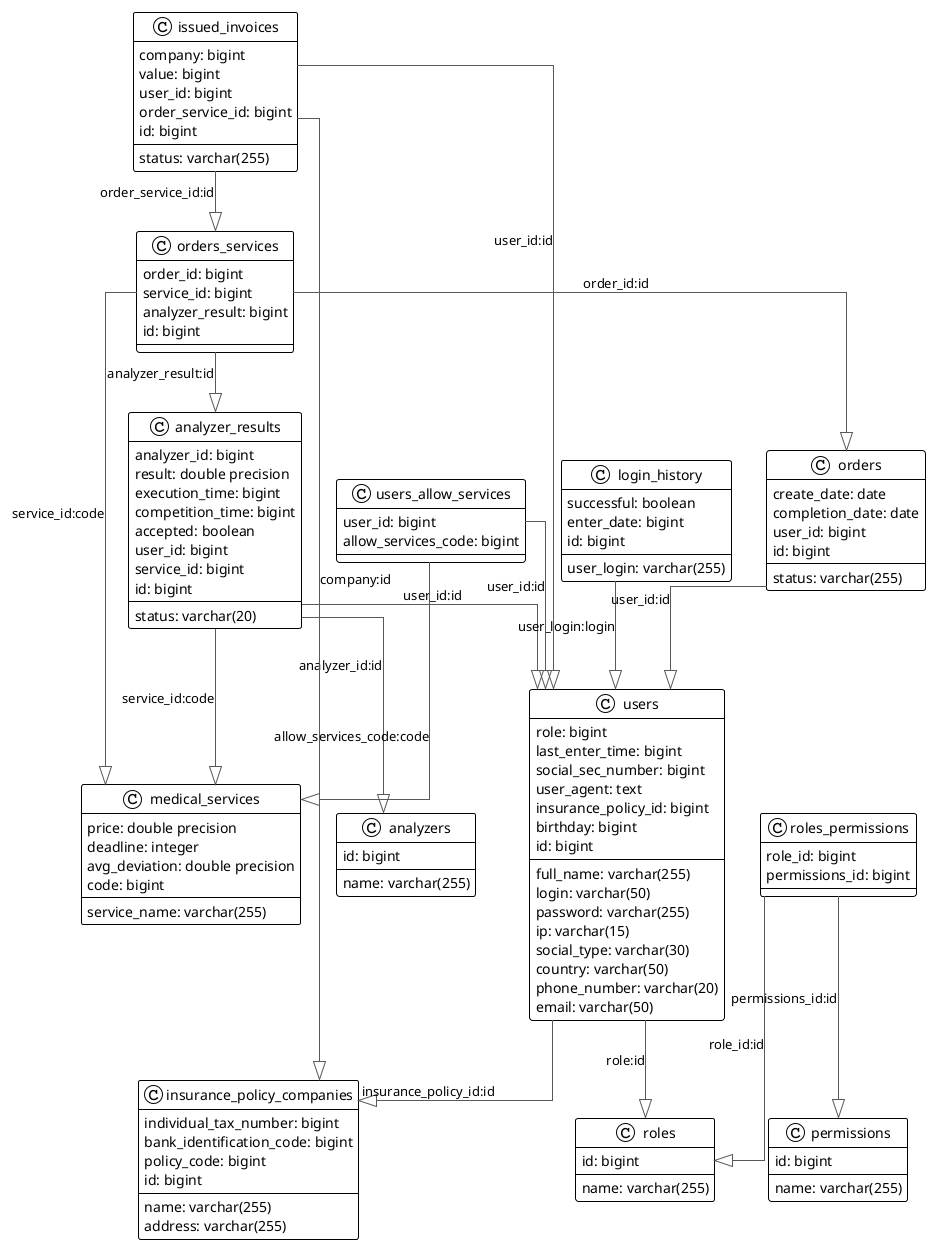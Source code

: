 @startuml

!theme plain
top to bottom direction
skinparam linetype ortho

class analyzer_results {
   analyzer_id: bigint
   result: double precision
   execution_time: bigint
   competition_time: bigint
   status: varchar(20)
   accepted: boolean
   user_id: bigint
   service_id: bigint
   id: bigint
}
class analyzers {
   name: varchar(255)
   id: bigint
}
class insurance_policy_companies {
   name: varchar(255)
   address: varchar(255)
   individual_tax_number: bigint
   bank_identification_code: bigint
   policy_code: bigint
   id: bigint
}
class issued_invoices {
   company: bigint
   value: bigint
   status: varchar(255)
   user_id: bigint
   order_service_id: bigint
   id: bigint
}
class login_history {
   successful: boolean
   enter_date: bigint
   user_login: varchar(255)
   id: bigint
}
class medical_services {
   service_name: varchar(255)
   price: double precision
   deadline: integer
   avg_deviation: double precision
   code: bigint
}
class orders {
   create_date: date
   status: varchar(255)
   completion_date: date
   user_id: bigint
   id: bigint
}
class orders_services {
   order_id: bigint
   service_id: bigint
   analyzer_result: bigint
   id: bigint
}
class permissions {
   name: varchar(255)
   id: bigint
}
class roles {
   name: varchar(255)
   id: bigint
}
class roles_permissions {
   role_id: bigint
   permissions_id: bigint
}
class users {
   full_name: varchar(255)
   login: varchar(50)
   password: varchar(255)
   ip: varchar(15)
   role: bigint
   last_enter_time: bigint
   social_sec_number: bigint
   social_type: varchar(30)
   country: varchar(50)
   user_agent: text
   phone_number: varchar(20)
   email: varchar(50)
   insurance_policy_id: bigint
   birthday: bigint
   id: bigint
}
class users_allow_services {
   user_id: bigint
   allow_services_code: bigint
}

analyzer_results            -[#595959,plain]-^  analyzers                  : "analyzer_id:id"
analyzer_results            -[#595959,plain]-^  medical_services           : "service_id:code"
analyzer_results            -[#595959,plain]-^  users                      : "user_id:id"
issued_invoices             -[#595959,plain]-^  insurance_policy_companies : "company:id"
issued_invoices             -[#595959,plain]-^  orders_services            : "order_service_id:id"
issued_invoices             -[#595959,plain]-^  users                      : "user_id:id"
login_history               -[#595959,plain]-^  users                      : "user_login:login"
orders                      -[#595959,plain]-^  users                      : "user_id:id"
orders_services             -[#595959,plain]-^  analyzer_results           : "analyzer_result:id"
orders_services             -[#595959,plain]-^  medical_services           : "service_id:code"
orders_services             -[#595959,plain]-^  orders                     : "order_id:id"
roles_permissions           -[#595959,plain]-^  permissions                : "permissions_id:id"
roles_permissions           -[#595959,plain]-^  roles                      : "role_id:id"
users                       -[#595959,plain]-^  insurance_policy_companies : "insurance_policy_id:id"
users                       -[#595959,plain]-^  roles                      : "role:id"
users_allow_services        -[#595959,plain]-^  medical_services           : "allow_services_code:code"
users_allow_services        -[#595959,plain]-^  users                      : "user_id:id"
@enduml
